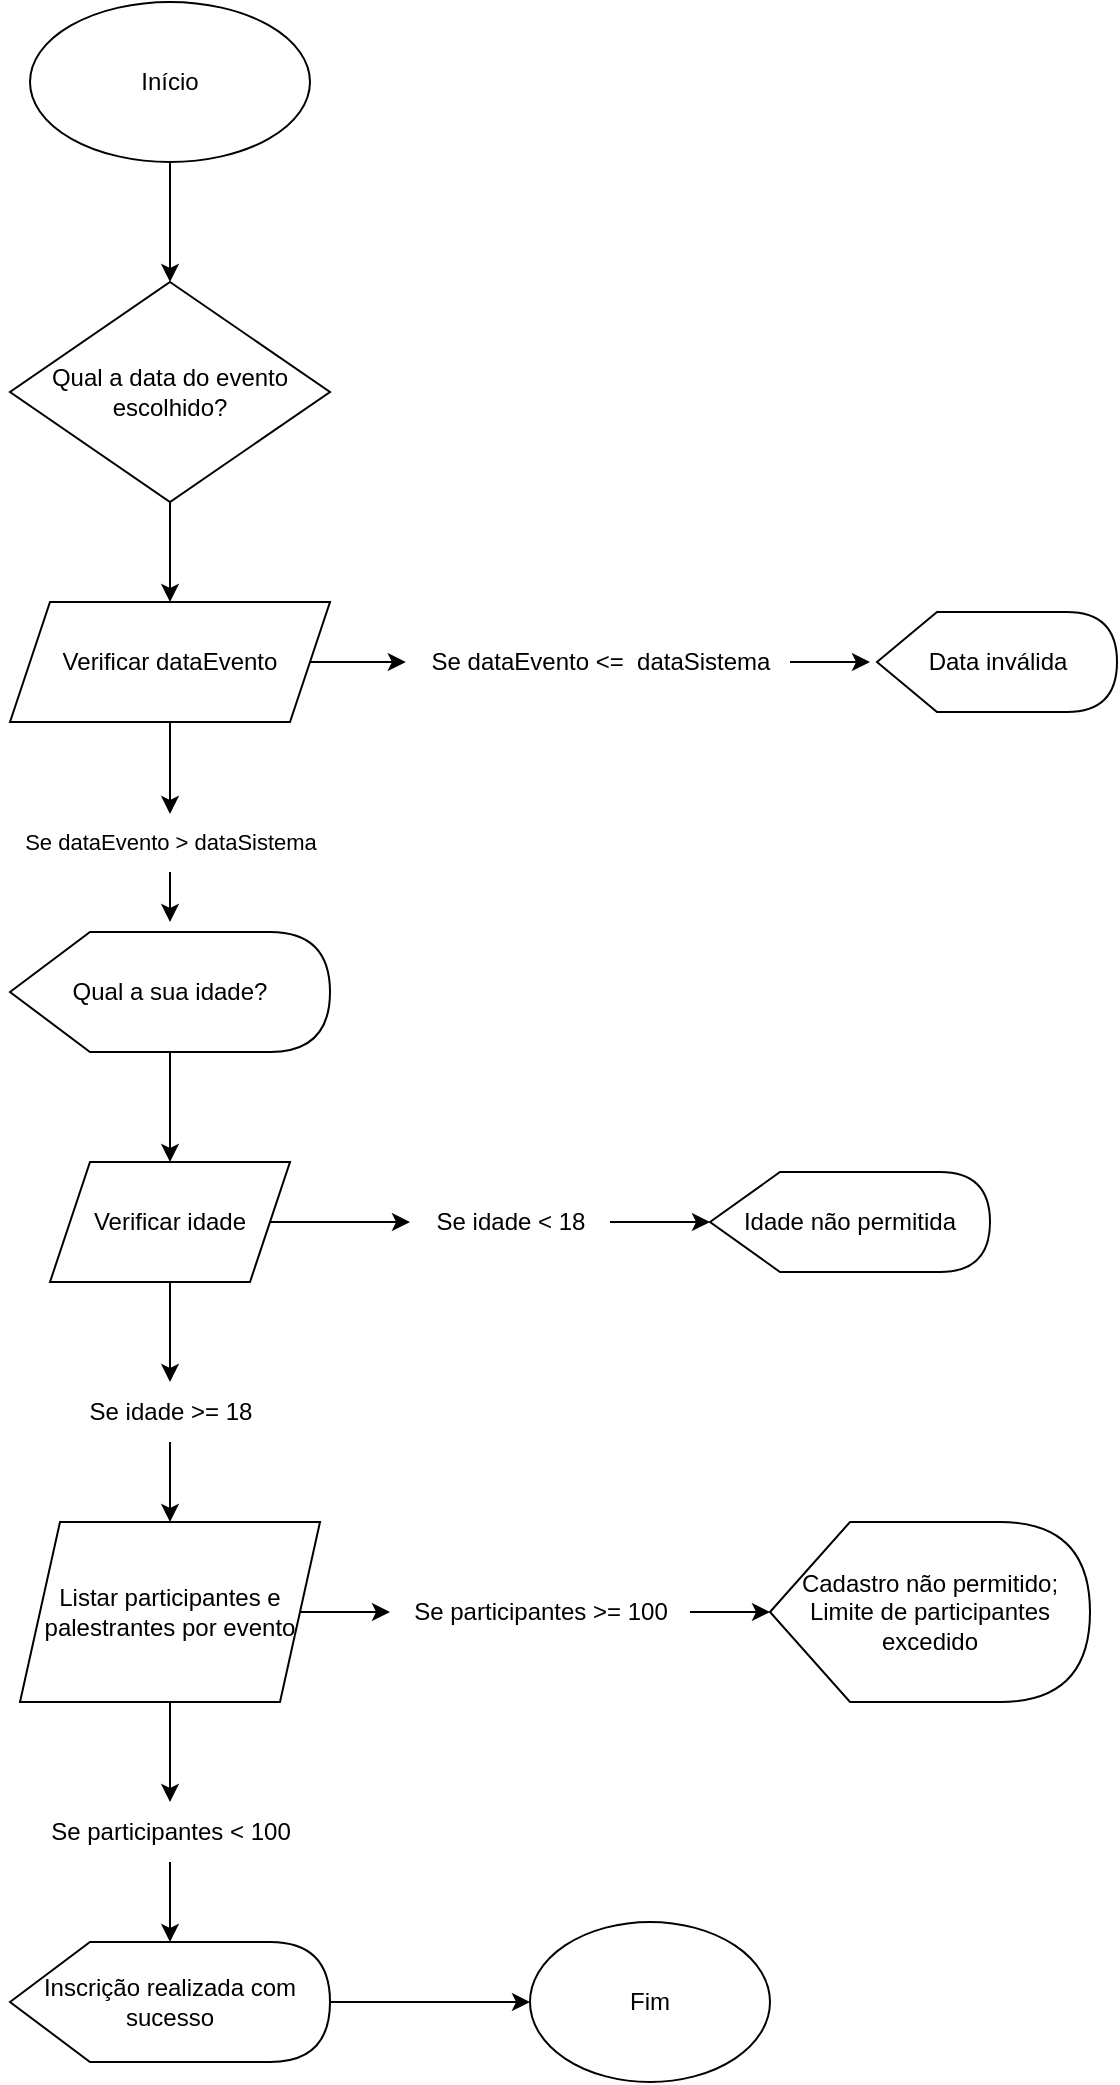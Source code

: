 <mxfile version="20.2.3" type="github">
  <diagram id="tJno88tq2ZMfg9BkjTdh" name="Página-1">
    <mxGraphModel dx="1782" dy="768" grid="1" gridSize="10" guides="1" tooltips="1" connect="1" arrows="1" fold="1" page="1" pageScale="1" pageWidth="827" pageHeight="1169" math="0" shadow="0">
      <root>
        <mxCell id="0" />
        <mxCell id="1" parent="0" />
        <mxCell id="4reL3pZJCCbbWfMv0pku-25" style="edgeStyle=orthogonalEdgeStyle;rounded=0;orthogonalLoop=1;jettySize=auto;html=1;entryX=0.5;entryY=0;entryDx=0;entryDy=0;" edge="1" parent="1" source="4reL3pZJCCbbWfMv0pku-1" target="4reL3pZJCCbbWfMv0pku-8">
          <mxGeometry relative="1" as="geometry" />
        </mxCell>
        <mxCell id="4reL3pZJCCbbWfMv0pku-1" value="Início" style="ellipse;whiteSpace=wrap;html=1;" vertex="1" parent="1">
          <mxGeometry x="-70" y="60" width="140" height="80" as="geometry" />
        </mxCell>
        <mxCell id="4reL3pZJCCbbWfMv0pku-26" style="edgeStyle=orthogonalEdgeStyle;rounded=0;orthogonalLoop=1;jettySize=auto;html=1;entryX=0.5;entryY=0;entryDx=0;entryDy=0;" edge="1" parent="1" source="4reL3pZJCCbbWfMv0pku-8" target="4reL3pZJCCbbWfMv0pku-14">
          <mxGeometry relative="1" as="geometry" />
        </mxCell>
        <mxCell id="4reL3pZJCCbbWfMv0pku-8" value="Qual a data do evento escolhido?" style="rhombus;whiteSpace=wrap;html=1;" vertex="1" parent="1">
          <mxGeometry x="-80" y="200" width="160" height="110" as="geometry" />
        </mxCell>
        <mxCell id="4reL3pZJCCbbWfMv0pku-9" value="Data inválida" style="shape=display;whiteSpace=wrap;html=1;" vertex="1" parent="1">
          <mxGeometry x="353.5" y="365" width="120" height="50" as="geometry" />
        </mxCell>
        <mxCell id="4reL3pZJCCbbWfMv0pku-35" style="edgeStyle=orthogonalEdgeStyle;rounded=0;orthogonalLoop=1;jettySize=auto;html=1;entryX=0.5;entryY=0;entryDx=0;entryDy=0;" edge="1" parent="1" source="4reL3pZJCCbbWfMv0pku-12" target="4reL3pZJCCbbWfMv0pku-20">
          <mxGeometry relative="1" as="geometry" />
        </mxCell>
        <mxCell id="4reL3pZJCCbbWfMv0pku-12" value="Qual a sua idade?" style="shape=display;whiteSpace=wrap;html=1;" vertex="1" parent="1">
          <mxGeometry x="-80" y="525" width="160" height="60" as="geometry" />
        </mxCell>
        <mxCell id="4reL3pZJCCbbWfMv0pku-29" style="edgeStyle=orthogonalEdgeStyle;rounded=0;orthogonalLoop=1;jettySize=auto;html=1;entryX=0.5;entryY=0.033;entryDx=0;entryDy=0;entryPerimeter=0;" edge="1" parent="1" source="4reL3pZJCCbbWfMv0pku-14" target="4reL3pZJCCbbWfMv0pku-16">
          <mxGeometry relative="1" as="geometry" />
        </mxCell>
        <mxCell id="4reL3pZJCCbbWfMv0pku-32" style="edgeStyle=orthogonalEdgeStyle;rounded=0;orthogonalLoop=1;jettySize=auto;html=1;entryX=-0.011;entryY=0.5;entryDx=0;entryDy=0;entryPerimeter=0;" edge="1" parent="1" source="4reL3pZJCCbbWfMv0pku-14" target="4reL3pZJCCbbWfMv0pku-18">
          <mxGeometry relative="1" as="geometry" />
        </mxCell>
        <mxCell id="4reL3pZJCCbbWfMv0pku-14" value="Verificar dataEvento" style="shape=parallelogram;perimeter=parallelogramPerimeter;whiteSpace=wrap;html=1;fixedSize=1;" vertex="1" parent="1">
          <mxGeometry x="-80" y="360" width="160" height="60" as="geometry" />
        </mxCell>
        <mxCell id="4reL3pZJCCbbWfMv0pku-34" style="edgeStyle=orthogonalEdgeStyle;rounded=0;orthogonalLoop=1;jettySize=auto;html=1;" edge="1" parent="1" source="4reL3pZJCCbbWfMv0pku-16">
          <mxGeometry relative="1" as="geometry">
            <mxPoint y="520" as="targetPoint" />
          </mxGeometry>
        </mxCell>
        <mxCell id="4reL3pZJCCbbWfMv0pku-16" value="&lt;span style=&quot;font-size: 11px; background-color: rgb(255, 255, 255);&quot;&gt;Se dataEvento &amp;gt; dataSistema&lt;/span&gt;" style="text;html=1;align=center;verticalAlign=middle;resizable=0;points=[];autosize=1;strokeColor=none;fillColor=none;" vertex="1" parent="1">
          <mxGeometry x="-85" y="465" width="170" height="30" as="geometry" />
        </mxCell>
        <mxCell id="4reL3pZJCCbbWfMv0pku-17" value="&lt;span style=&quot;color: rgba(0, 0, 0, 0); font-family: monospace; font-size: 0px; text-align: start;&quot;&gt;%3CmxGraphModel%3E%3Croot%3E%3CmxCell%20id%3D%220%22%2F%3E%3CmxCell%20id%3D%221%22%20parent%3D%220%22%2F%3E%3CmxCell%20id%3D%222%22%20value%3D%22Se%20a%20data%20for%20anterior%20a%20data%20atual%22%20style%3D%22edgeStyle%3DorthogonalEdgeStyle%3Brounded%3D0%3BorthogonalLoop%3D1%3BjettySize%3Dauto%3Bhtml%3D1%3BstartArrow%3Dnone%3B%22%20edge%3D%221%22%20parent%3D%221%22%3E%3CmxGeometry%20relative%3D%221%22%20as%3D%22geometry%22%3E%3CmxPoint%20x%3D%22250%22%20y%3D%22270%22%20as%3D%22sourcePoint%22%2F%3E%3CmxPoint%20x%3D%22320%22%20y%3D%22270%22%20as%3D%22targetPoint%22%2F%3E%3CArray%20as%3D%22points%22%3E%3CmxPoint%20x%3D%22360%22%20y%3D%22270%22%2F%3E%3CmxPoint%20x%3D%22360%22%20y%3D%22280%22%2F%3E%3CmxPoint%20x%3D%22320%22%20y%3D%22280%22%2F%3E%3C%2FArray%3E%3C%2FmxGeometry%3E%3C%2FmxCell%3E%3C%2Froot%3E%3C%2FmxGraphModel%3E&lt;/span&gt;&lt;span style=&quot;color: rgba(0, 0, 0, 0); font-family: monospace; font-size: 0px; text-align: start;&quot;&gt;%3CmxGraphModel%3E%3Croot%3E%3CmxCell%20id%3D%220%22%2F%3E%3CmxCell%20id%3D%221%22%20parent%3D%220%22%2F%3E%3CmxCell%20id%3D%222%22%20value%3D%22Se%20a%20data%20for%20anterior%20a%20data%20atual%22%20style%3D%22edgeStyle%3DorthogonalEdgeStyle%3Brounded%3D0%3BorthogonalLoop%3D1%3BjettySize%3Dauto%3Bhtml%3D1%3BstartArrow%3Dnone%3B%22%20edge%3D%221%22%20parent%3D%221%22%3E%3CmxGeometry%20relative%3D%221%22%20as%3D%22geometry%22%3E%3CmxPoint%20x%3D%22250%22%20y%3D%22270%22%20as%3D%22sourcePoint%22%2F%3E%3CmxPoint%20x%3D%22320%22%20y%3D%22270%22%20as%3D%22targetPoint%22%2F%3E%3CArray%20as%3D%22points%22%3E%3CmxPoint%20x%3D%22360%22%20y%3D%22270%22%2F%3E%3CmxPoint%20x%3D%22360%22%20y%3D%22280%22%2F%3E%3CmxPoint%20x%3D%22320%22%20y%3D%22280%22%2F%3E%3C%2FArray%3E%3C%2FmxGeometry%3E%3C%2FmxCell%3E%3C%2Froot%3E%3C%2FmxGraphModel%3ESe&#39;&lt;/span&gt;" style="text;html=1;align=center;verticalAlign=middle;resizable=0;points=[];autosize=1;strokeColor=none;fillColor=none;" vertex="1" parent="1">
          <mxGeometry x="270" y="465" width="20" height="30" as="geometry" />
        </mxCell>
        <mxCell id="4reL3pZJCCbbWfMv0pku-33" style="edgeStyle=orthogonalEdgeStyle;rounded=0;orthogonalLoop=1;jettySize=auto;html=1;" edge="1" parent="1" source="4reL3pZJCCbbWfMv0pku-18">
          <mxGeometry relative="1" as="geometry">
            <mxPoint x="350" y="390" as="targetPoint" />
          </mxGeometry>
        </mxCell>
        <mxCell id="4reL3pZJCCbbWfMv0pku-18" value="Se dataEvento &amp;lt;=&amp;nbsp; dataSistema" style="text;html=1;align=center;verticalAlign=middle;resizable=0;points=[];autosize=1;strokeColor=none;fillColor=none;" vertex="1" parent="1">
          <mxGeometry x="120" y="375" width="190" height="30" as="geometry" />
        </mxCell>
        <mxCell id="4reL3pZJCCbbWfMv0pku-36" style="edgeStyle=orthogonalEdgeStyle;rounded=0;orthogonalLoop=1;jettySize=auto;html=1;" edge="1" parent="1" source="4reL3pZJCCbbWfMv0pku-20" target="4reL3pZJCCbbWfMv0pku-21">
          <mxGeometry relative="1" as="geometry" />
        </mxCell>
        <mxCell id="4reL3pZJCCbbWfMv0pku-38" style="edgeStyle=orthogonalEdgeStyle;rounded=0;orthogonalLoop=1;jettySize=auto;html=1;entryX=0.5;entryY=0;entryDx=0;entryDy=0;entryPerimeter=0;" edge="1" parent="1" source="4reL3pZJCCbbWfMv0pku-20" target="4reL3pZJCCbbWfMv0pku-22">
          <mxGeometry relative="1" as="geometry" />
        </mxCell>
        <mxCell id="4reL3pZJCCbbWfMv0pku-20" value="Verificar idade" style="shape=parallelogram;perimeter=parallelogramPerimeter;whiteSpace=wrap;html=1;fixedSize=1;" vertex="1" parent="1">
          <mxGeometry x="-60" y="640" width="120" height="60" as="geometry" />
        </mxCell>
        <mxCell id="4reL3pZJCCbbWfMv0pku-37" style="edgeStyle=orthogonalEdgeStyle;rounded=0;orthogonalLoop=1;jettySize=auto;html=1;entryX=0;entryY=0.5;entryDx=0;entryDy=0;entryPerimeter=0;" edge="1" parent="1" source="4reL3pZJCCbbWfMv0pku-21" target="4reL3pZJCCbbWfMv0pku-23">
          <mxGeometry relative="1" as="geometry" />
        </mxCell>
        <mxCell id="4reL3pZJCCbbWfMv0pku-21" value="Se idade &amp;lt; 18" style="text;html=1;align=center;verticalAlign=middle;resizable=0;points=[];autosize=1;strokeColor=none;fillColor=none;" vertex="1" parent="1">
          <mxGeometry x="120" y="655" width="100" height="30" as="geometry" />
        </mxCell>
        <mxCell id="4reL3pZJCCbbWfMv0pku-40" value="" style="edgeStyle=orthogonalEdgeStyle;rounded=0;orthogonalLoop=1;jettySize=auto;html=1;" edge="1" parent="1" source="4reL3pZJCCbbWfMv0pku-22" target="4reL3pZJCCbbWfMv0pku-39">
          <mxGeometry relative="1" as="geometry" />
        </mxCell>
        <mxCell id="4reL3pZJCCbbWfMv0pku-22" value="Se idade &amp;gt;= 18" style="text;html=1;align=center;verticalAlign=middle;resizable=0;points=[];autosize=1;strokeColor=none;fillColor=none;" vertex="1" parent="1">
          <mxGeometry x="-50" y="750" width="100" height="30" as="geometry" />
        </mxCell>
        <mxCell id="4reL3pZJCCbbWfMv0pku-23" value="Idade não permitida" style="shape=display;whiteSpace=wrap;html=1;" vertex="1" parent="1">
          <mxGeometry x="270" y="645" width="140" height="50" as="geometry" />
        </mxCell>
        <mxCell id="4reL3pZJCCbbWfMv0pku-43" value="" style="edgeStyle=orthogonalEdgeStyle;rounded=0;orthogonalLoop=1;jettySize=auto;html=1;" edge="1" parent="1" source="4reL3pZJCCbbWfMv0pku-39" target="4reL3pZJCCbbWfMv0pku-42">
          <mxGeometry relative="1" as="geometry" />
        </mxCell>
        <mxCell id="4reL3pZJCCbbWfMv0pku-45" value="" style="edgeStyle=orthogonalEdgeStyle;rounded=0;orthogonalLoop=1;jettySize=auto;html=1;" edge="1" parent="1" source="4reL3pZJCCbbWfMv0pku-39" target="4reL3pZJCCbbWfMv0pku-41">
          <mxGeometry relative="1" as="geometry" />
        </mxCell>
        <mxCell id="4reL3pZJCCbbWfMv0pku-39" value="Listar participantes e palestrantes por evento" style="shape=parallelogram;perimeter=parallelogramPerimeter;whiteSpace=wrap;html=1;fixedSize=1;" vertex="1" parent="1">
          <mxGeometry x="-75" y="820" width="150" height="90" as="geometry" />
        </mxCell>
        <mxCell id="4reL3pZJCCbbWfMv0pku-47" value="" style="edgeStyle=orthogonalEdgeStyle;rounded=0;orthogonalLoop=1;jettySize=auto;html=1;" edge="1" parent="1" source="4reL3pZJCCbbWfMv0pku-41" target="4reL3pZJCCbbWfMv0pku-46">
          <mxGeometry relative="1" as="geometry" />
        </mxCell>
        <mxCell id="4reL3pZJCCbbWfMv0pku-41" value="Se participantes &amp;gt;= 100" style="text;html=1;align=center;verticalAlign=middle;resizable=0;points=[];autosize=1;strokeColor=none;fillColor=none;" vertex="1" parent="1">
          <mxGeometry x="110" y="850" width="150" height="30" as="geometry" />
        </mxCell>
        <mxCell id="4reL3pZJCCbbWfMv0pku-49" value="" style="edgeStyle=orthogonalEdgeStyle;rounded=0;orthogonalLoop=1;jettySize=auto;html=1;" edge="1" parent="1" source="4reL3pZJCCbbWfMv0pku-42" target="4reL3pZJCCbbWfMv0pku-48">
          <mxGeometry relative="1" as="geometry" />
        </mxCell>
        <mxCell id="4reL3pZJCCbbWfMv0pku-42" value="Se participantes &amp;lt; 100" style="text;html=1;align=center;verticalAlign=middle;resizable=0;points=[];autosize=1;strokeColor=none;fillColor=none;" vertex="1" parent="1">
          <mxGeometry x="-70" y="960" width="140" height="30" as="geometry" />
        </mxCell>
        <mxCell id="4reL3pZJCCbbWfMv0pku-46" value="Cadastro não permitido; Limite de participantes excedido" style="shape=display;whiteSpace=wrap;html=1;" vertex="1" parent="1">
          <mxGeometry x="300" y="820" width="160" height="90" as="geometry" />
        </mxCell>
        <mxCell id="4reL3pZJCCbbWfMv0pku-51" value="" style="edgeStyle=orthogonalEdgeStyle;rounded=0;orthogonalLoop=1;jettySize=auto;html=1;" edge="1" parent="1" source="4reL3pZJCCbbWfMv0pku-48" target="4reL3pZJCCbbWfMv0pku-50">
          <mxGeometry relative="1" as="geometry" />
        </mxCell>
        <mxCell id="4reL3pZJCCbbWfMv0pku-48" value="Inscrição realizada com sucesso" style="shape=display;whiteSpace=wrap;html=1;" vertex="1" parent="1">
          <mxGeometry x="-80" y="1030" width="160" height="60" as="geometry" />
        </mxCell>
        <mxCell id="4reL3pZJCCbbWfMv0pku-50" value="Fim" style="ellipse;whiteSpace=wrap;html=1;" vertex="1" parent="1">
          <mxGeometry x="180" y="1020" width="120" height="80" as="geometry" />
        </mxCell>
      </root>
    </mxGraphModel>
  </diagram>
</mxfile>
